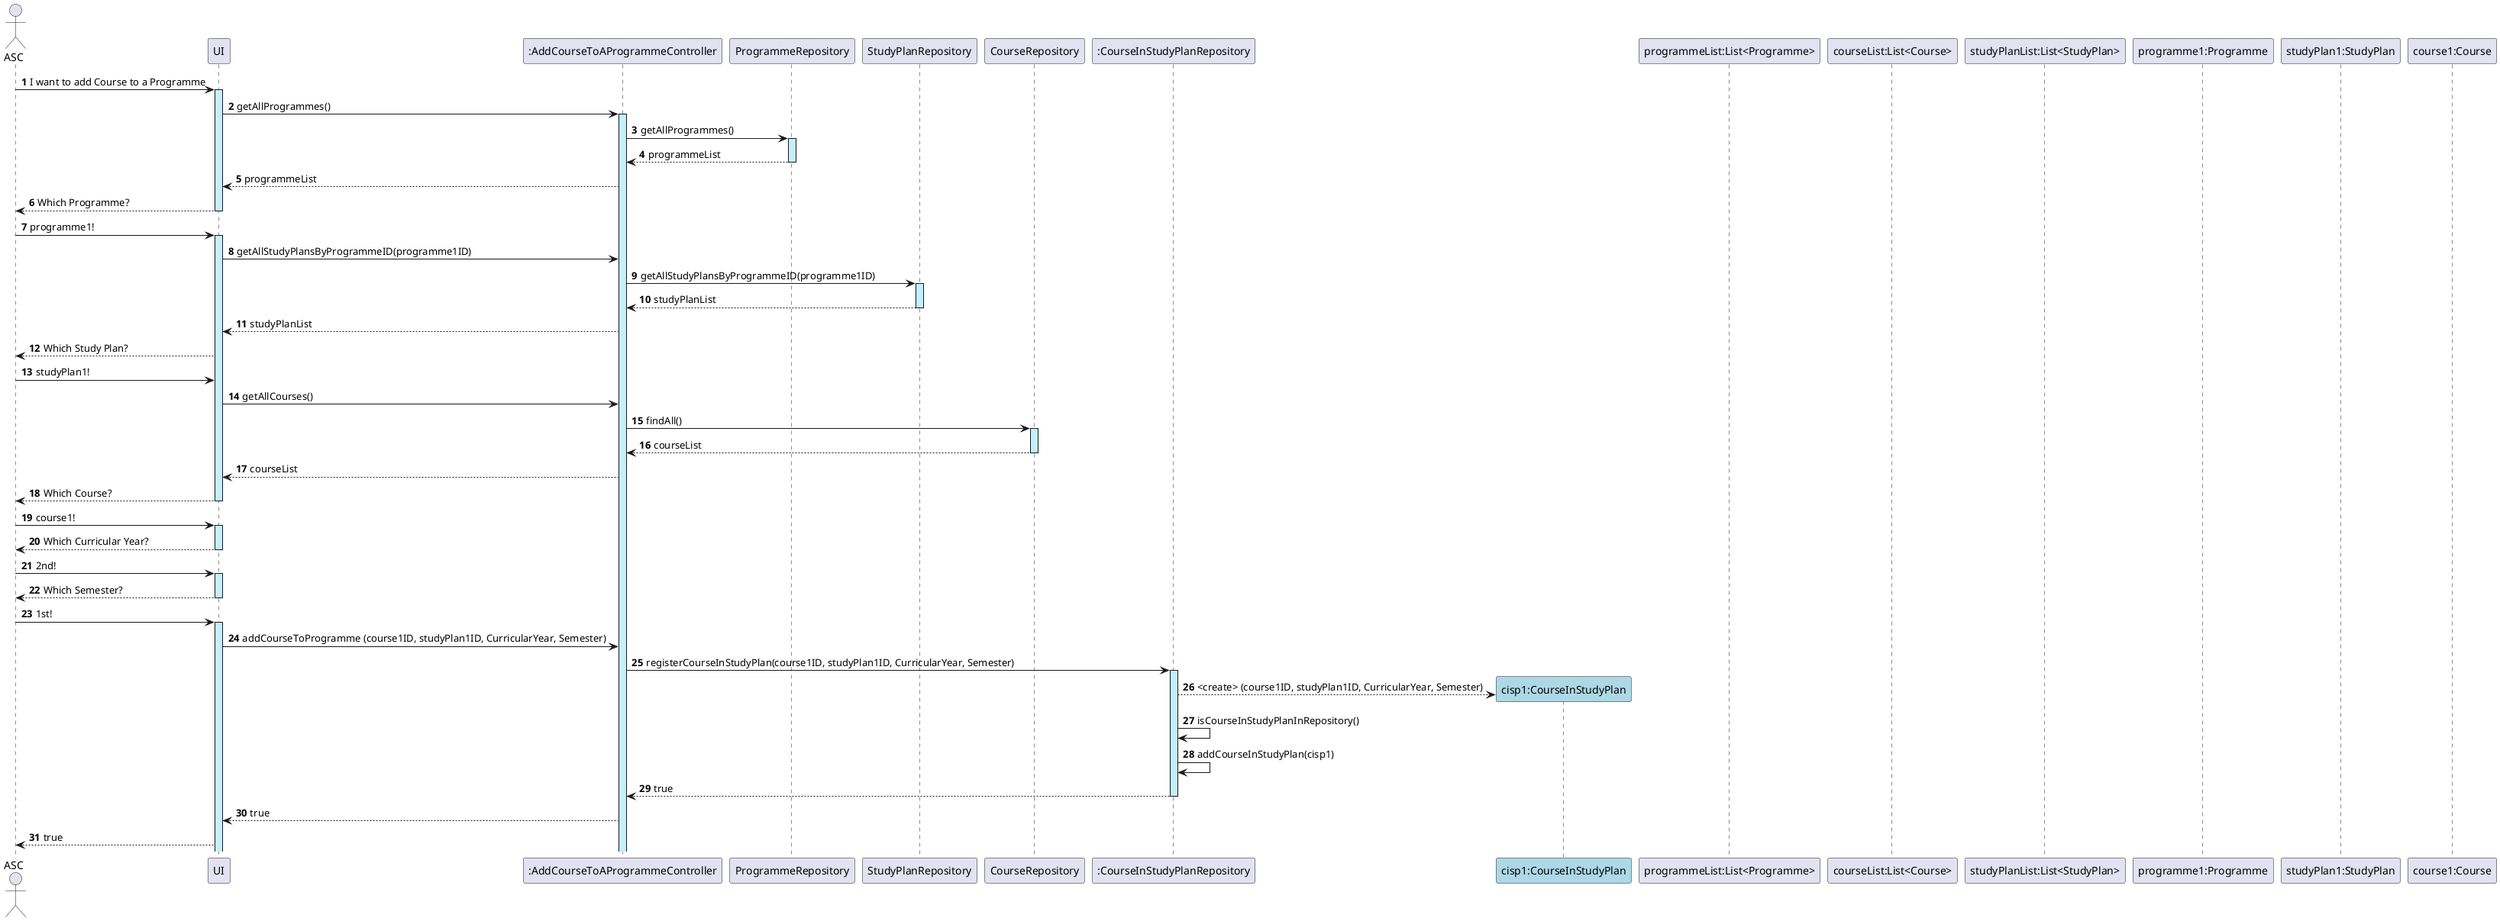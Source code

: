 @startuml
actor ASC
autonumber

ASC -> UI ++ #application : I want to add Course to a Programme

UI -> ":AddCourseToAProgrammeController" ++ #application: getAllProgrammes()

":AddCourseToAProgrammeController" -> ProgrammeRepository ++ #application: getAllProgrammes()

ProgrammeRepository --> ":AddCourseToAProgrammeController" -- #application: programmeList

":AddCourseToAProgrammeController" --> UI :  programmeList

UI --> ASC -- : Which Programme?

ASC -> UI ++ #application: programme1!

UI -> ":AddCourseToAProgrammeController"  #application:  getAllStudyPlansByProgrammeID(programme1ID)

":AddCourseToAProgrammeController" -> StudyPlanRepository ++ #application: getAllStudyPlansByProgrammeID(programme1ID)

StudyPlanRepository --> ":AddCourseToAProgrammeController" -- #application: studyPlanList

":AddCourseToAProgrammeController" --> UI: studyPlanList

UI --> ASC: Which Study Plan?

ASC -> UI: studyPlan1!

UI -> ":AddCourseToAProgrammeController"  #application: getAllCourses()

":AddCourseToAProgrammeController" -> CourseRepository ++ #application: findAll()

CourseRepository --> ":AddCourseToAProgrammeController" -- #application: courseList

":AddCourseToAProgrammeController" --> UI : courseList

UI --> ASC -- : Which Course?

ASC -> UI ++ #application: course1!

UI --> ASC -- : Which Curricular Year?

ASC -> UI ++ #application: 2nd!

UI --> ASC -- : Which Semester?

ASC -> UI ++ #application: 1st!

UI -> ":AddCourseToAProgrammeController" #application : addCourseToProgramme (course1ID, studyPlan1ID, CurricularYear, Semester)

":AddCourseToAProgrammeController" -> ":CourseInStudyPlanRepository" ++ #application : registerCourseInStudyPlan(course1ID, studyPlan1ID, CurricularYear, Semester)

create "cisp1:CourseInStudyPlan" as CISP #lightblue
":CourseInStudyPlanRepository" --> CISP : <create> (course1ID, studyPlan1ID, CurricularYear, Semester)
":CourseInStudyPlanRepository" -> ":CourseInStudyPlanRepository": isCourseInStudyPlanInRepository()
":CourseInStudyPlanRepository" -> ":CourseInStudyPlanRepository": addCourseInStudyPlan(cisp1)
":CourseInStudyPlanRepository" --> ":AddCourseToAProgrammeController" --: true

":AddCourseToAProgrammeController" --> UI  : true

UI --> ASC: true

participant "programmeList:List<Programme>"
participant "courseList:List<Course>"
participant "studyPlanList:List<StudyPlan>"
participant "programme1:Programme"
participant "studyPlan1:StudyPlan"
participant "course1:Course"
@enduml